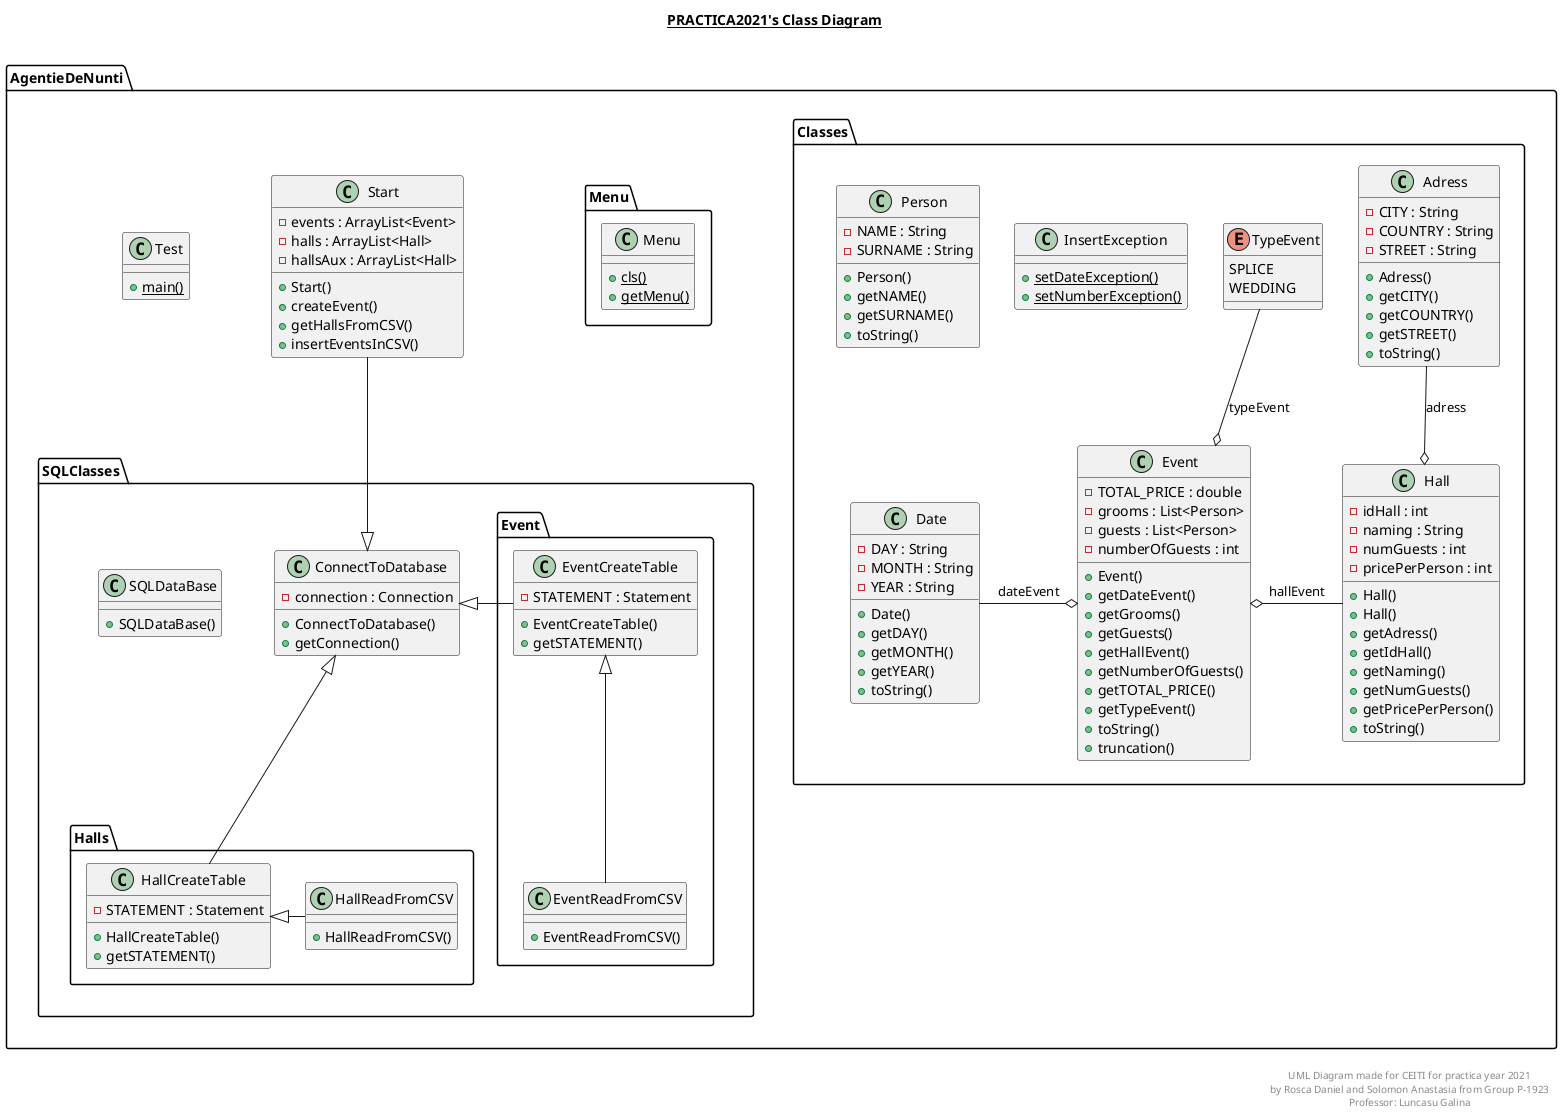 @startuml

title __PRACTICA2021's Class Diagram__\n

  namespace AgentieDeNunti {
    namespace Classes {
      class AgentieDeNunti.Classes.Adress {
          - CITY : String
          - COUNTRY : String
          - STREET : String
          + Adress()
          + getCITY()
          + getCOUNTRY()
          + getSTREET()
          + toString()
      }
    }
  }

  namespace AgentieDeNunti {
    namespace Classes {
      class AgentieDeNunti.Classes.Date {
          - DAY : String
          - MONTH : String
          - YEAR : String
          + Date()
          + getDAY()
          + getMONTH()
          + getYEAR()
          + toString()
      }
    }
  }

  namespace AgentieDeNunti {
    namespace Classes {
      class AgentieDeNunti.Classes.Event {
          - TOTAL_PRICE : double
          - grooms : List<Person>
          - guests : List<Person>
          - numberOfGuests : int
          + Event()
          + getDateEvent()
          + getGrooms()
          + getGuests()
          + getHallEvent()
          + getNumberOfGuests()
          + getTOTAL_PRICE()
          + getTypeEvent()
          + toString()
          + truncation()
      }
    }
  }

  namespace AgentieDeNunti {
    namespace Classes {
      class AgentieDeNunti.Classes.Hall {
          - idHall : int
          - naming : String
          - numGuests : int
          - pricePerPerson : int
          + Hall()
          + Hall()
          + getAdress()
          + getIdHall()
          + getNaming()
          + getNumGuests()
          + getPricePerPerson()
          + toString()
      }
    }
  }

  namespace AgentieDeNunti {
    namespace Classes {
      class AgentieDeNunti.Classes.InsertException {
          {static} + setDateException()
          {static} + setNumberException()
      }
    }
  }

  namespace AgentieDeNunti {
    namespace Classes {
      class AgentieDeNunti.Classes.Person {
          - NAME : String
          - SURNAME : String
          + Person()
          + getNAME()
          + getSURNAME()
          + toString()
      }
    }
  }

  namespace AgentieDeNunti {
    namespace Classes {
      enum TypeEvent {
        SPLICE
        WEDDING
      }
    }
  }

  namespace AgentieDeNunti {
    namespace Menu {
      class AgentieDeNunti.Menu.Menu {
          {static} + cls()
          {static} + getMenu()
      }
    }
  }

  namespace AgentieDeNunti {
    namespace SQLClasses {
      class AgentieDeNunti.SQLClasses.ConnectToDatabase {
          - connection : Connection
          + ConnectToDatabase()
          + getConnection()
      }
    }
  }

  namespace AgentieDeNunti {
    namespace SQLClasses {
      namespace Event {
        class AgentieDeNunti.SQLClasses.Event.EventCreateTable {
            - STATEMENT : Statement
            + EventCreateTable()
            + getSTATEMENT()
        }
      }
    }
  }

  namespace AgentieDeNunti {
    namespace SQLClasses {
      namespace Event {
        class AgentieDeNunti.SQLClasses.Event.EventReadFromCSV {
            + EventReadFromCSV()
        }
      }
    }
  }

  namespace AgentieDeNunti {
    namespace SQLClasses {
      namespace Halls {
        class AgentieDeNunti.SQLClasses.Halls.HallCreateTable {
            - STATEMENT : Statement
            + HallCreateTable()
            + getSTATEMENT()
        }
      }
    }
  }

  namespace AgentieDeNunti {
    namespace SQLClasses {
      namespace Halls {
        class AgentieDeNunti.SQLClasses.Halls.HallReadFromCSV {
            + HallReadFromCSV()
        }
      }
    }
  }

  namespace AgentieDeNunti {
    namespace SQLClasses {
      class AgentieDeNunti.SQLClasses.SQLDataBase {
          + SQLDataBase()
      }
    }
  }

  namespace AgentieDeNunti {
    class AgentieDeNunti.Start {
        - events : ArrayList<Event>
        - halls : ArrayList<Hall>
        - hallsAux : ArrayList<Hall>
        + Start()
        + createEvent()
        + getHallsFromCSV()
        + insertEventsInCSV()
    }
  }

  namespace AgentieDeNunti {
    class AgentieDeNunti.Test {
        {static} + main()
    }
  }

  AgentieDeNunti.Classes -[hidden]-> AgentieDeNunti.SQLClasses
  AgentieDeNunti.Classes.Event o-left- AgentieDeNunti.Classes.Date : dateEvent
  AgentieDeNunti.Classes.Event o-right- AgentieDeNunti.Classes.Hall : hallEvent
  AgentieDeNunti.Classes.Event o-up- AgentieDeNunti.Classes.TypeEvent : typeEvent
  AgentieDeNunti.Classes.Hall o-up- AgentieDeNunti.Classes.Adress : adress
  AgentieDeNunti.SQLClasses.Event.EventCreateTable -left-|> AgentieDeNunti.SQLClasses.ConnectToDatabase
  AgentieDeNunti.SQLClasses.Event.EventReadFromCSV -up-|> AgentieDeNunti.SQLClasses.Event.EventCreateTable
  AgentieDeNunti.SQLClasses.Halls.HallCreateTable -up-|> AgentieDeNunti.SQLClasses.ConnectToDatabase
  AgentieDeNunti.SQLClasses.Halls.HallReadFromCSV -left-|> AgentieDeNunti.SQLClasses.Halls.HallCreateTable
  AgentieDeNunti.Start -down-|> AgentieDeNunti.SQLClasses.ConnectToDatabase

right footer

UML Diagram made for CEITI for practica year 2021
by Rosca Daniel and Solomon Anastasia from Group P-1923
Professor: Luncasu Galina
endfooter

@enduml